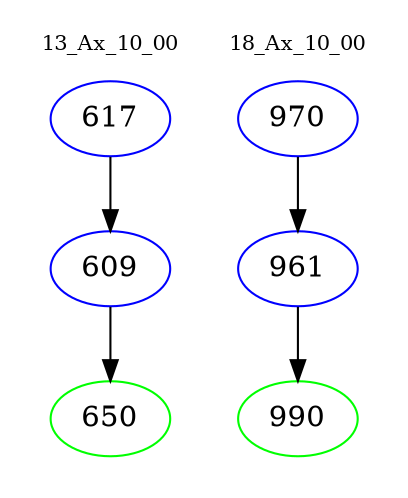 digraph{
subgraph cluster_0 {
color = white
label = "13_Ax_10_00";
fontsize=10;
T0_617 [label="617", color="blue"]
T0_617 -> T0_609 [color="black"]
T0_609 [label="609", color="blue"]
T0_609 -> T0_650 [color="black"]
T0_650 [label="650", color="green"]
}
subgraph cluster_1 {
color = white
label = "18_Ax_10_00";
fontsize=10;
T1_970 [label="970", color="blue"]
T1_970 -> T1_961 [color="black"]
T1_961 [label="961", color="blue"]
T1_961 -> T1_990 [color="black"]
T1_990 [label="990", color="green"]
}
}
